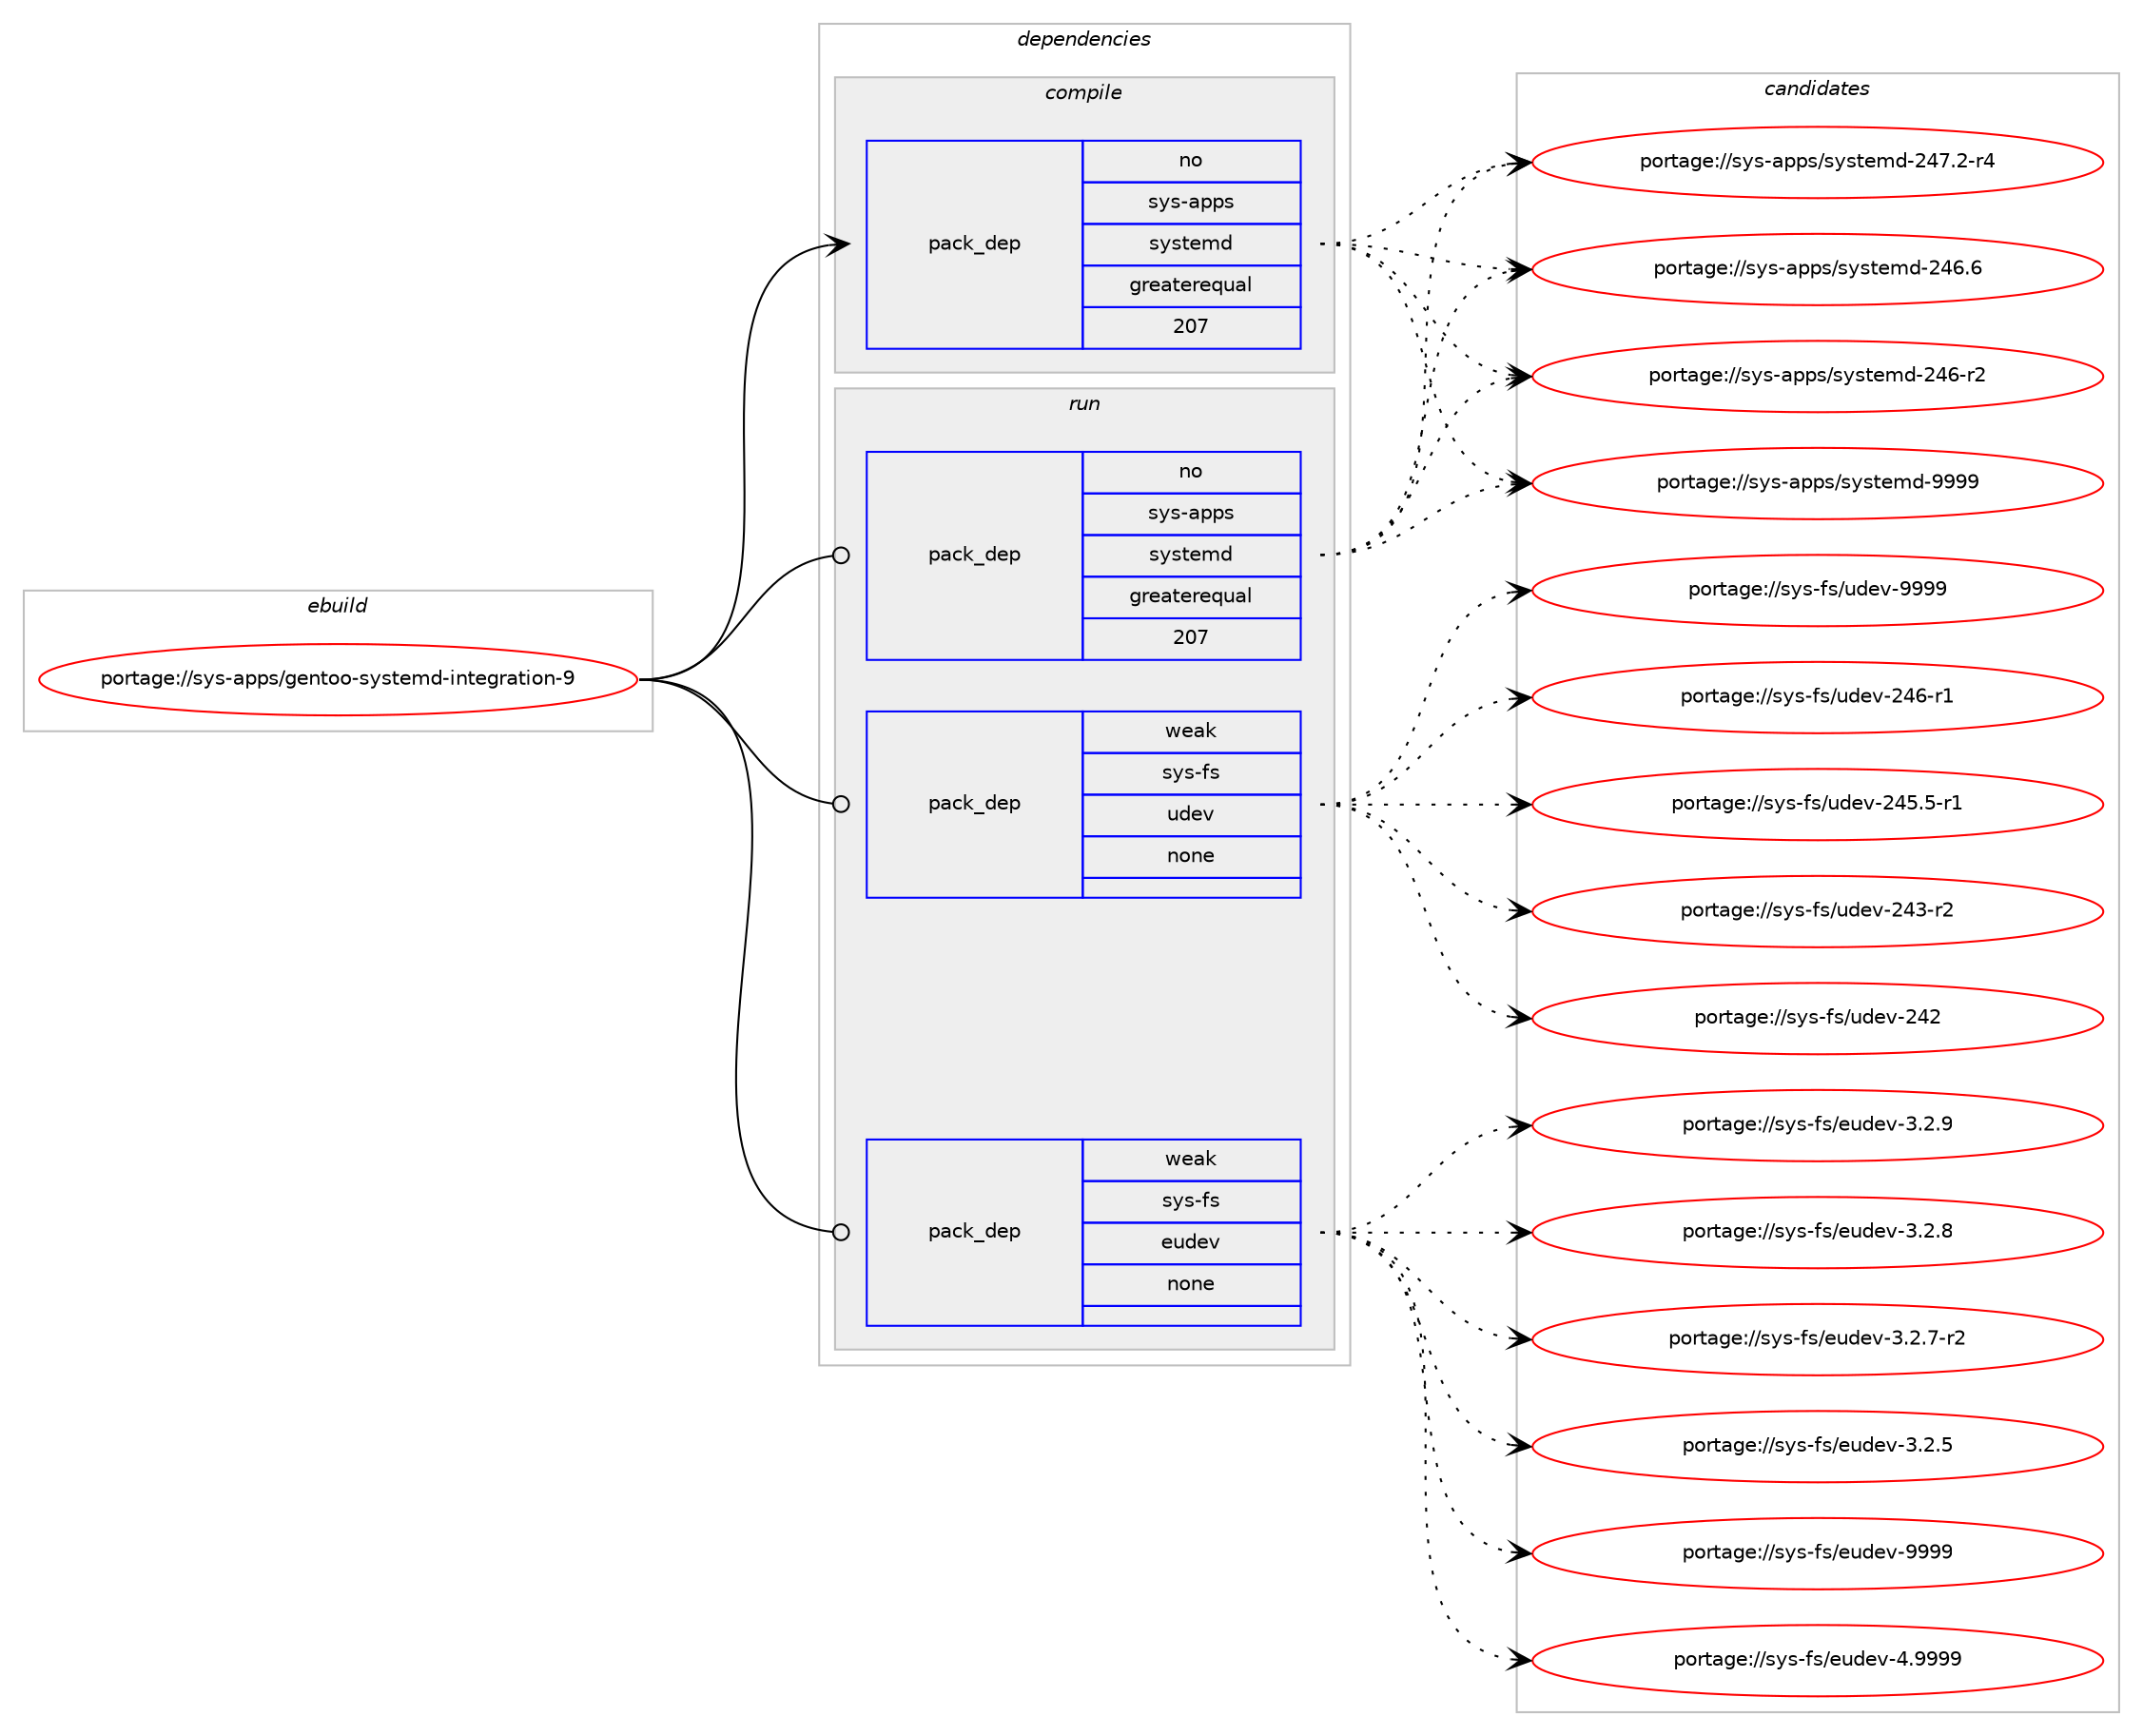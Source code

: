 digraph prolog {

# *************
# Graph options
# *************

newrank=true;
concentrate=true;
compound=true;
graph [rankdir=LR,fontname=Helvetica,fontsize=10,ranksep=1.5];#, ranksep=2.5, nodesep=0.2];
edge  [arrowhead=vee];
node  [fontname=Helvetica,fontsize=10];

# **********
# The ebuild
# **********

subgraph cluster_leftcol {
color=gray;
rank=same;
label=<<i>ebuild</i>>;
id [label="portage://sys-apps/gentoo-systemd-integration-9", color=red, width=4, href="../sys-apps/gentoo-systemd-integration-9.svg"];
}

# ****************
# The dependencies
# ****************

subgraph cluster_midcol {
color=gray;
label=<<i>dependencies</i>>;
subgraph cluster_compile {
fillcolor="#eeeeee";
style=filled;
label=<<i>compile</i>>;
subgraph pack2310 {
dependency2660 [label=<<TABLE BORDER="0" CELLBORDER="1" CELLSPACING="0" CELLPADDING="4" WIDTH="220"><TR><TD ROWSPAN="6" CELLPADDING="30">pack_dep</TD></TR><TR><TD WIDTH="110">no</TD></TR><TR><TD>sys-apps</TD></TR><TR><TD>systemd</TD></TR><TR><TD>greaterequal</TD></TR><TR><TD>207</TD></TR></TABLE>>, shape=none, color=blue];
}
id:e -> dependency2660:w [weight=20,style="solid",arrowhead="vee"];
}
subgraph cluster_compileandrun {
fillcolor="#eeeeee";
style=filled;
label=<<i>compile and run</i>>;
}
subgraph cluster_run {
fillcolor="#eeeeee";
style=filled;
label=<<i>run</i>>;
subgraph pack2311 {
dependency2661 [label=<<TABLE BORDER="0" CELLBORDER="1" CELLSPACING="0" CELLPADDING="4" WIDTH="220"><TR><TD ROWSPAN="6" CELLPADDING="30">pack_dep</TD></TR><TR><TD WIDTH="110">no</TD></TR><TR><TD>sys-apps</TD></TR><TR><TD>systemd</TD></TR><TR><TD>greaterequal</TD></TR><TR><TD>207</TD></TR></TABLE>>, shape=none, color=blue];
}
id:e -> dependency2661:w [weight=20,style="solid",arrowhead="odot"];
subgraph pack2312 {
dependency2662 [label=<<TABLE BORDER="0" CELLBORDER="1" CELLSPACING="0" CELLPADDING="4" WIDTH="220"><TR><TD ROWSPAN="6" CELLPADDING="30">pack_dep</TD></TR><TR><TD WIDTH="110">weak</TD></TR><TR><TD>sys-fs</TD></TR><TR><TD>eudev</TD></TR><TR><TD>none</TD></TR><TR><TD></TD></TR></TABLE>>, shape=none, color=blue];
}
id:e -> dependency2662:w [weight=20,style="solid",arrowhead="odot"];
subgraph pack2313 {
dependency2663 [label=<<TABLE BORDER="0" CELLBORDER="1" CELLSPACING="0" CELLPADDING="4" WIDTH="220"><TR><TD ROWSPAN="6" CELLPADDING="30">pack_dep</TD></TR><TR><TD WIDTH="110">weak</TD></TR><TR><TD>sys-fs</TD></TR><TR><TD>udev</TD></TR><TR><TD>none</TD></TR><TR><TD></TD></TR></TABLE>>, shape=none, color=blue];
}
id:e -> dependency2663:w [weight=20,style="solid",arrowhead="odot"];
}
}

# **************
# The candidates
# **************

subgraph cluster_choices {
rank=same;
color=gray;
label=<<i>candidates</i>>;

subgraph choice2310 {
color=black;
nodesep=1;
choice1151211154597112112115471151211151161011091004557575757 [label="portage://sys-apps/systemd-9999", color=red, width=4,href="../sys-apps/systemd-9999.svg"];
choice1151211154597112112115471151211151161011091004550525546504511452 [label="portage://sys-apps/systemd-247.2-r4", color=red, width=4,href="../sys-apps/systemd-247.2-r4.svg"];
choice115121115459711211211547115121115116101109100455052544654 [label="portage://sys-apps/systemd-246.6", color=red, width=4,href="../sys-apps/systemd-246.6.svg"];
choice115121115459711211211547115121115116101109100455052544511450 [label="portage://sys-apps/systemd-246-r2", color=red, width=4,href="../sys-apps/systemd-246-r2.svg"];
dependency2660:e -> choice1151211154597112112115471151211151161011091004557575757:w [style=dotted,weight="100"];
dependency2660:e -> choice1151211154597112112115471151211151161011091004550525546504511452:w [style=dotted,weight="100"];
dependency2660:e -> choice115121115459711211211547115121115116101109100455052544654:w [style=dotted,weight="100"];
dependency2660:e -> choice115121115459711211211547115121115116101109100455052544511450:w [style=dotted,weight="100"];
}
subgraph choice2311 {
color=black;
nodesep=1;
choice1151211154597112112115471151211151161011091004557575757 [label="portage://sys-apps/systemd-9999", color=red, width=4,href="../sys-apps/systemd-9999.svg"];
choice1151211154597112112115471151211151161011091004550525546504511452 [label="portage://sys-apps/systemd-247.2-r4", color=red, width=4,href="../sys-apps/systemd-247.2-r4.svg"];
choice115121115459711211211547115121115116101109100455052544654 [label="portage://sys-apps/systemd-246.6", color=red, width=4,href="../sys-apps/systemd-246.6.svg"];
choice115121115459711211211547115121115116101109100455052544511450 [label="portage://sys-apps/systemd-246-r2", color=red, width=4,href="../sys-apps/systemd-246-r2.svg"];
dependency2661:e -> choice1151211154597112112115471151211151161011091004557575757:w [style=dotted,weight="100"];
dependency2661:e -> choice1151211154597112112115471151211151161011091004550525546504511452:w [style=dotted,weight="100"];
dependency2661:e -> choice115121115459711211211547115121115116101109100455052544654:w [style=dotted,weight="100"];
dependency2661:e -> choice115121115459711211211547115121115116101109100455052544511450:w [style=dotted,weight="100"];
}
subgraph choice2312 {
color=black;
nodesep=1;
choice11512111545102115471011171001011184557575757 [label="portage://sys-fs/eudev-9999", color=red, width=4,href="../sys-fs/eudev-9999.svg"];
choice115121115451021154710111710010111845524657575757 [label="portage://sys-fs/eudev-4.9999", color=red, width=4,href="../sys-fs/eudev-4.9999.svg"];
choice1151211154510211547101117100101118455146504657 [label="portage://sys-fs/eudev-3.2.9", color=red, width=4,href="../sys-fs/eudev-3.2.9.svg"];
choice1151211154510211547101117100101118455146504656 [label="portage://sys-fs/eudev-3.2.8", color=red, width=4,href="../sys-fs/eudev-3.2.8.svg"];
choice11512111545102115471011171001011184551465046554511450 [label="portage://sys-fs/eudev-3.2.7-r2", color=red, width=4,href="../sys-fs/eudev-3.2.7-r2.svg"];
choice1151211154510211547101117100101118455146504653 [label="portage://sys-fs/eudev-3.2.5", color=red, width=4,href="../sys-fs/eudev-3.2.5.svg"];
dependency2662:e -> choice11512111545102115471011171001011184557575757:w [style=dotted,weight="100"];
dependency2662:e -> choice115121115451021154710111710010111845524657575757:w [style=dotted,weight="100"];
dependency2662:e -> choice1151211154510211547101117100101118455146504657:w [style=dotted,weight="100"];
dependency2662:e -> choice1151211154510211547101117100101118455146504656:w [style=dotted,weight="100"];
dependency2662:e -> choice11512111545102115471011171001011184551465046554511450:w [style=dotted,weight="100"];
dependency2662:e -> choice1151211154510211547101117100101118455146504653:w [style=dotted,weight="100"];
}
subgraph choice2313 {
color=black;
nodesep=1;
choice11512111545102115471171001011184557575757 [label="portage://sys-fs/udev-9999", color=red, width=4,href="../sys-fs/udev-9999.svg"];
choice1151211154510211547117100101118455052544511449 [label="portage://sys-fs/udev-246-r1", color=red, width=4,href="../sys-fs/udev-246-r1.svg"];
choice11512111545102115471171001011184550525346534511449 [label="portage://sys-fs/udev-245.5-r1", color=red, width=4,href="../sys-fs/udev-245.5-r1.svg"];
choice1151211154510211547117100101118455052514511450 [label="portage://sys-fs/udev-243-r2", color=red, width=4,href="../sys-fs/udev-243-r2.svg"];
choice115121115451021154711710010111845505250 [label="portage://sys-fs/udev-242", color=red, width=4,href="../sys-fs/udev-242.svg"];
dependency2663:e -> choice11512111545102115471171001011184557575757:w [style=dotted,weight="100"];
dependency2663:e -> choice1151211154510211547117100101118455052544511449:w [style=dotted,weight="100"];
dependency2663:e -> choice11512111545102115471171001011184550525346534511449:w [style=dotted,weight="100"];
dependency2663:e -> choice1151211154510211547117100101118455052514511450:w [style=dotted,weight="100"];
dependency2663:e -> choice115121115451021154711710010111845505250:w [style=dotted,weight="100"];
}
}

}

